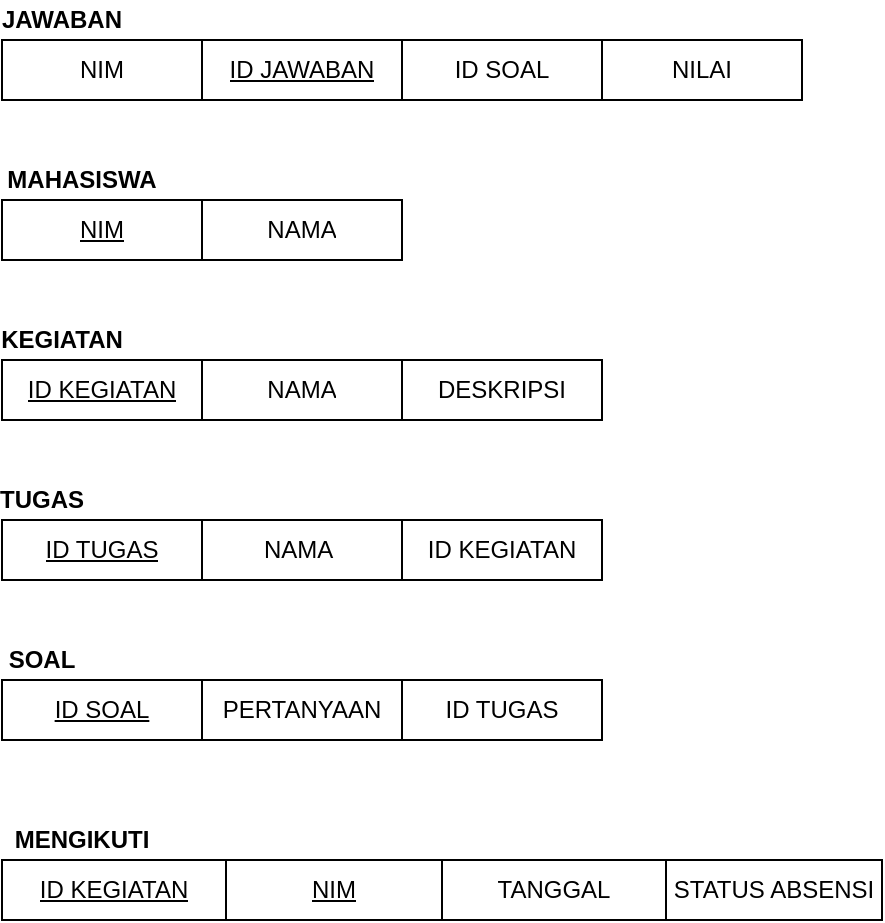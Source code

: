 <mxfile version="13.8.1" type="github">
  <diagram name="Page-1" id="c4acf3e9-155e-7222-9cf6-157b1a14988f">
    <mxGraphModel dx="1038" dy="580" grid="1" gridSize="10" guides="1" tooltips="1" connect="1" arrows="1" fold="1" page="1" pageScale="1" pageWidth="1200" pageHeight="1920" background="#ffffff" math="0" shadow="0">
      <root>
        <mxCell id="0" />
        <mxCell id="1" parent="0" />
        <mxCell id="n6CTJiY0W6eviaq9f81T-15" value="&lt;b&gt;JAWABAN&lt;/b&gt;" style="text;html=1;strokeColor=none;fillColor=none;align=center;verticalAlign=middle;whiteSpace=wrap;rounded=0;" vertex="1" parent="1">
          <mxGeometry x="50" y="270" width="40" height="20" as="geometry" />
        </mxCell>
        <mxCell id="n6CTJiY0W6eviaq9f81T-21" value="&lt;b&gt;MAHASISWA&lt;/b&gt;" style="text;html=1;strokeColor=none;fillColor=none;align=center;verticalAlign=middle;whiteSpace=wrap;rounded=0;" vertex="1" parent="1">
          <mxGeometry x="60" y="350" width="40" height="20" as="geometry" />
        </mxCell>
        <mxCell id="n6CTJiY0W6eviaq9f81T-16" value="" style="shape=table;html=1;whiteSpace=wrap;startSize=0;container=1;collapsible=0;childLayout=tableLayout;" vertex="1" parent="1">
          <mxGeometry x="40" y="370" width="200" height="30" as="geometry" />
        </mxCell>
        <mxCell id="n6CTJiY0W6eviaq9f81T-17" value="" style="shape=partialRectangle;html=1;whiteSpace=wrap;collapsible=0;dropTarget=0;pointerEvents=0;fillColor=none;top=0;left=0;bottom=0;right=0;points=[[0,0.5],[1,0.5]];portConstraint=eastwest;" vertex="1" parent="n6CTJiY0W6eviaq9f81T-16">
          <mxGeometry width="200" height="30" as="geometry" />
        </mxCell>
        <mxCell id="n6CTJiY0W6eviaq9f81T-18" value="&lt;u&gt;NIM&lt;/u&gt;" style="shape=partialRectangle;html=1;whiteSpace=wrap;connectable=0;fillColor=none;top=0;left=0;bottom=0;right=0;overflow=hidden;" vertex="1" parent="n6CTJiY0W6eviaq9f81T-17">
          <mxGeometry width="100" height="30" as="geometry" />
        </mxCell>
        <mxCell id="n6CTJiY0W6eviaq9f81T-20" value="NAMA" style="shape=partialRectangle;html=1;whiteSpace=wrap;connectable=0;fillColor=none;top=0;left=0;bottom=0;right=0;overflow=hidden;" vertex="1" parent="n6CTJiY0W6eviaq9f81T-17">
          <mxGeometry x="100" width="100" height="30" as="geometry" />
        </mxCell>
        <mxCell id="n6CTJiY0W6eviaq9f81T-1" value="" style="shape=table;html=1;whiteSpace=wrap;startSize=0;container=1;collapsible=0;childLayout=tableLayout;" vertex="1" parent="1">
          <mxGeometry x="40" y="290" width="400" height="30" as="geometry" />
        </mxCell>
        <mxCell id="n6CTJiY0W6eviaq9f81T-2" value="" style="shape=partialRectangle;html=1;whiteSpace=wrap;collapsible=0;dropTarget=0;pointerEvents=0;fillColor=none;top=0;left=0;bottom=0;right=0;points=[[0,0.5],[1,0.5]];portConstraint=eastwest;" vertex="1" parent="n6CTJiY0W6eviaq9f81T-1">
          <mxGeometry width="400" height="30" as="geometry" />
        </mxCell>
        <mxCell id="n6CTJiY0W6eviaq9f81T-3" value="NIM" style="shape=partialRectangle;html=1;whiteSpace=wrap;connectable=0;fillColor=none;top=0;left=0;bottom=0;right=0;overflow=hidden;" vertex="1" parent="n6CTJiY0W6eviaq9f81T-2">
          <mxGeometry width="100" height="30" as="geometry" />
        </mxCell>
        <mxCell id="n6CTJiY0W6eviaq9f81T-39" value="&lt;u&gt;ID JAWABAN&lt;/u&gt;" style="shape=partialRectangle;html=1;whiteSpace=wrap;connectable=0;fillColor=none;top=0;left=0;bottom=0;right=0;overflow=hidden;" vertex="1" parent="n6CTJiY0W6eviaq9f81T-2">
          <mxGeometry x="100" width="100" height="30" as="geometry" />
        </mxCell>
        <mxCell id="n6CTJiY0W6eviaq9f81T-40" value="ID SOAL" style="shape=partialRectangle;html=1;whiteSpace=wrap;connectable=0;fillColor=none;top=0;left=0;bottom=0;right=0;overflow=hidden;" vertex="1" parent="n6CTJiY0W6eviaq9f81T-2">
          <mxGeometry x="200" width="100" height="30" as="geometry" />
        </mxCell>
        <mxCell id="n6CTJiY0W6eviaq9f81T-41" value="NILAI" style="shape=partialRectangle;html=1;whiteSpace=wrap;connectable=0;fillColor=none;top=0;left=0;bottom=0;right=0;overflow=hidden;" vertex="1" parent="n6CTJiY0W6eviaq9f81T-2">
          <mxGeometry x="300" width="100" height="30" as="geometry" />
        </mxCell>
        <mxCell id="n6CTJiY0W6eviaq9f81T-23" value="" style="shape=table;html=1;whiteSpace=wrap;startSize=0;container=1;collapsible=0;childLayout=tableLayout;" vertex="1" parent="1">
          <mxGeometry x="40" y="450" width="300" height="30" as="geometry" />
        </mxCell>
        <mxCell id="n6CTJiY0W6eviaq9f81T-24" value="" style="shape=partialRectangle;html=1;whiteSpace=wrap;collapsible=0;dropTarget=0;pointerEvents=0;fillColor=none;top=0;left=0;bottom=0;right=0;points=[[0,0.5],[1,0.5]];portConstraint=eastwest;" vertex="1" parent="n6CTJiY0W6eviaq9f81T-23">
          <mxGeometry width="300" height="30" as="geometry" />
        </mxCell>
        <mxCell id="n6CTJiY0W6eviaq9f81T-25" value="&lt;u&gt;ID KEGIATAN&lt;/u&gt;" style="shape=partialRectangle;html=1;whiteSpace=wrap;connectable=0;fillColor=none;top=0;left=0;bottom=0;right=0;overflow=hidden;" vertex="1" parent="n6CTJiY0W6eviaq9f81T-24">
          <mxGeometry width="100" height="30" as="geometry" />
        </mxCell>
        <mxCell id="n6CTJiY0W6eviaq9f81T-26" value="NAMA" style="shape=partialRectangle;html=1;whiteSpace=wrap;connectable=0;fillColor=none;top=0;left=0;bottom=0;right=0;overflow=hidden;" vertex="1" parent="n6CTJiY0W6eviaq9f81T-24">
          <mxGeometry x="100" width="100" height="30" as="geometry" />
        </mxCell>
        <mxCell id="n6CTJiY0W6eviaq9f81T-38" value="DESKRIPSI" style="shape=partialRectangle;html=1;whiteSpace=wrap;connectable=0;fillColor=none;top=0;left=0;bottom=0;right=0;overflow=hidden;" vertex="1" parent="n6CTJiY0W6eviaq9f81T-24">
          <mxGeometry x="200" width="100" height="30" as="geometry" />
        </mxCell>
        <mxCell id="n6CTJiY0W6eviaq9f81T-27" value="" style="shape=table;html=1;whiteSpace=wrap;startSize=0;container=1;collapsible=0;childLayout=tableLayout;" vertex="1" parent="1">
          <mxGeometry x="40" y="530" width="300" height="30" as="geometry" />
        </mxCell>
        <mxCell id="n6CTJiY0W6eviaq9f81T-28" value="" style="shape=partialRectangle;html=1;whiteSpace=wrap;collapsible=0;dropTarget=0;pointerEvents=0;fillColor=none;top=0;left=0;bottom=0;right=0;points=[[0,0.5],[1,0.5]];portConstraint=eastwest;" vertex="1" parent="n6CTJiY0W6eviaq9f81T-27">
          <mxGeometry width="300" height="30" as="geometry" />
        </mxCell>
        <mxCell id="n6CTJiY0W6eviaq9f81T-29" value="&lt;u&gt;ID TUGAS&lt;/u&gt;" style="shape=partialRectangle;html=1;whiteSpace=wrap;connectable=0;fillColor=none;top=0;left=0;bottom=0;right=0;overflow=hidden;" vertex="1" parent="n6CTJiY0W6eviaq9f81T-28">
          <mxGeometry width="100" height="30" as="geometry" />
        </mxCell>
        <mxCell id="n6CTJiY0W6eviaq9f81T-30" value="NAMA&amp;nbsp;" style="shape=partialRectangle;html=1;whiteSpace=wrap;connectable=0;fillColor=none;top=0;left=0;bottom=0;right=0;overflow=hidden;" vertex="1" parent="n6CTJiY0W6eviaq9f81T-28">
          <mxGeometry x="100" width="100" height="30" as="geometry" />
        </mxCell>
        <mxCell id="n6CTJiY0W6eviaq9f81T-43" value="ID KEGIATAN" style="shape=partialRectangle;html=1;whiteSpace=wrap;connectable=0;fillColor=none;top=0;left=0;bottom=0;right=0;overflow=hidden;" vertex="1" parent="n6CTJiY0W6eviaq9f81T-28">
          <mxGeometry x="200" width="100" height="30" as="geometry" />
        </mxCell>
        <mxCell id="n6CTJiY0W6eviaq9f81T-31" value="" style="shape=table;html=1;whiteSpace=wrap;startSize=0;container=1;collapsible=0;childLayout=tableLayout;" vertex="1" parent="1">
          <mxGeometry x="40" y="610" width="300" height="30" as="geometry" />
        </mxCell>
        <mxCell id="n6CTJiY0W6eviaq9f81T-32" value="" style="shape=partialRectangle;html=1;whiteSpace=wrap;collapsible=0;dropTarget=0;pointerEvents=0;fillColor=none;top=0;left=0;bottom=0;right=0;points=[[0,0.5],[1,0.5]];portConstraint=eastwest;" vertex="1" parent="n6CTJiY0W6eviaq9f81T-31">
          <mxGeometry width="300" height="30" as="geometry" />
        </mxCell>
        <mxCell id="n6CTJiY0W6eviaq9f81T-33" value="&lt;u&gt;ID SOAL&lt;/u&gt;" style="shape=partialRectangle;html=1;whiteSpace=wrap;connectable=0;fillColor=none;top=0;left=0;bottom=0;right=0;overflow=hidden;" vertex="1" parent="n6CTJiY0W6eviaq9f81T-32">
          <mxGeometry width="100" height="30" as="geometry" />
        </mxCell>
        <mxCell id="n6CTJiY0W6eviaq9f81T-34" value="PERTANYAAN" style="shape=partialRectangle;html=1;whiteSpace=wrap;connectable=0;fillColor=none;top=0;left=0;bottom=0;right=0;overflow=hidden;" vertex="1" parent="n6CTJiY0W6eviaq9f81T-32">
          <mxGeometry x="100" width="100" height="30" as="geometry" />
        </mxCell>
        <mxCell id="n6CTJiY0W6eviaq9f81T-42" value="ID TUGAS" style="shape=partialRectangle;html=1;whiteSpace=wrap;connectable=0;fillColor=none;top=0;left=0;bottom=0;right=0;overflow=hidden;" vertex="1" parent="n6CTJiY0W6eviaq9f81T-32">
          <mxGeometry x="200" width="100" height="30" as="geometry" />
        </mxCell>
        <mxCell id="n6CTJiY0W6eviaq9f81T-35" value="&lt;b&gt;KEGIATAN&lt;/b&gt;" style="text;html=1;strokeColor=none;fillColor=none;align=center;verticalAlign=middle;whiteSpace=wrap;rounded=0;" vertex="1" parent="1">
          <mxGeometry x="50" y="430" width="40" height="20" as="geometry" />
        </mxCell>
        <mxCell id="n6CTJiY0W6eviaq9f81T-36" value="&lt;b&gt;TUGAS&lt;/b&gt;" style="text;html=1;strokeColor=none;fillColor=none;align=center;verticalAlign=middle;whiteSpace=wrap;rounded=0;" vertex="1" parent="1">
          <mxGeometry x="40" y="510" width="40" height="20" as="geometry" />
        </mxCell>
        <mxCell id="n6CTJiY0W6eviaq9f81T-37" value="&lt;b&gt;SOAL&lt;/b&gt;" style="text;html=1;strokeColor=none;fillColor=none;align=center;verticalAlign=middle;whiteSpace=wrap;rounded=0;" vertex="1" parent="1">
          <mxGeometry x="40" y="590" width="40" height="20" as="geometry" />
        </mxCell>
        <mxCell id="n6CTJiY0W6eviaq9f81T-44" value="" style="shape=table;html=1;whiteSpace=wrap;startSize=0;container=1;collapsible=0;childLayout=tableLayout;" vertex="1" parent="1">
          <mxGeometry x="40" y="700" width="440" height="30" as="geometry" />
        </mxCell>
        <mxCell id="n6CTJiY0W6eviaq9f81T-45" value="" style="shape=partialRectangle;html=1;whiteSpace=wrap;collapsible=0;dropTarget=0;pointerEvents=0;fillColor=none;top=0;left=0;bottom=0;right=0;points=[[0,0.5],[1,0.5]];portConstraint=eastwest;" vertex="1" parent="n6CTJiY0W6eviaq9f81T-44">
          <mxGeometry width="440" height="30" as="geometry" />
        </mxCell>
        <mxCell id="n6CTJiY0W6eviaq9f81T-46" value="&lt;u&gt;ID KEGIATAN&lt;/u&gt;" style="shape=partialRectangle;html=1;whiteSpace=wrap;connectable=0;fillColor=none;top=0;left=0;bottom=0;right=0;overflow=hidden;" vertex="1" parent="n6CTJiY0W6eviaq9f81T-45">
          <mxGeometry width="112" height="30" as="geometry" />
        </mxCell>
        <mxCell id="n6CTJiY0W6eviaq9f81T-47" value="&lt;u&gt;NIM&lt;/u&gt;" style="shape=partialRectangle;html=1;whiteSpace=wrap;connectable=0;fillColor=none;top=0;left=0;bottom=0;right=0;overflow=hidden;" vertex="1" parent="n6CTJiY0W6eviaq9f81T-45">
          <mxGeometry x="112" width="108" height="30" as="geometry" />
        </mxCell>
        <mxCell id="n6CTJiY0W6eviaq9f81T-48" value="TANGGAL" style="shape=partialRectangle;html=1;whiteSpace=wrap;connectable=0;fillColor=none;top=0;left=0;bottom=0;right=0;overflow=hidden;" vertex="1" parent="n6CTJiY0W6eviaq9f81T-45">
          <mxGeometry x="220" width="112" height="30" as="geometry" />
        </mxCell>
        <mxCell id="n6CTJiY0W6eviaq9f81T-49" value="STATUS ABSENSI" style="shape=partialRectangle;html=1;whiteSpace=wrap;connectable=0;fillColor=none;top=0;left=0;bottom=0;right=0;overflow=hidden;" vertex="1" parent="n6CTJiY0W6eviaq9f81T-45">
          <mxGeometry x="332" width="108" height="30" as="geometry" />
        </mxCell>
        <mxCell id="n6CTJiY0W6eviaq9f81T-50" value="&lt;b&gt;MENGIKUTI&lt;/b&gt;" style="text;html=1;strokeColor=none;fillColor=none;align=center;verticalAlign=middle;whiteSpace=wrap;rounded=0;" vertex="1" parent="1">
          <mxGeometry x="60" y="680" width="40" height="20" as="geometry" />
        </mxCell>
      </root>
    </mxGraphModel>
  </diagram>
</mxfile>
